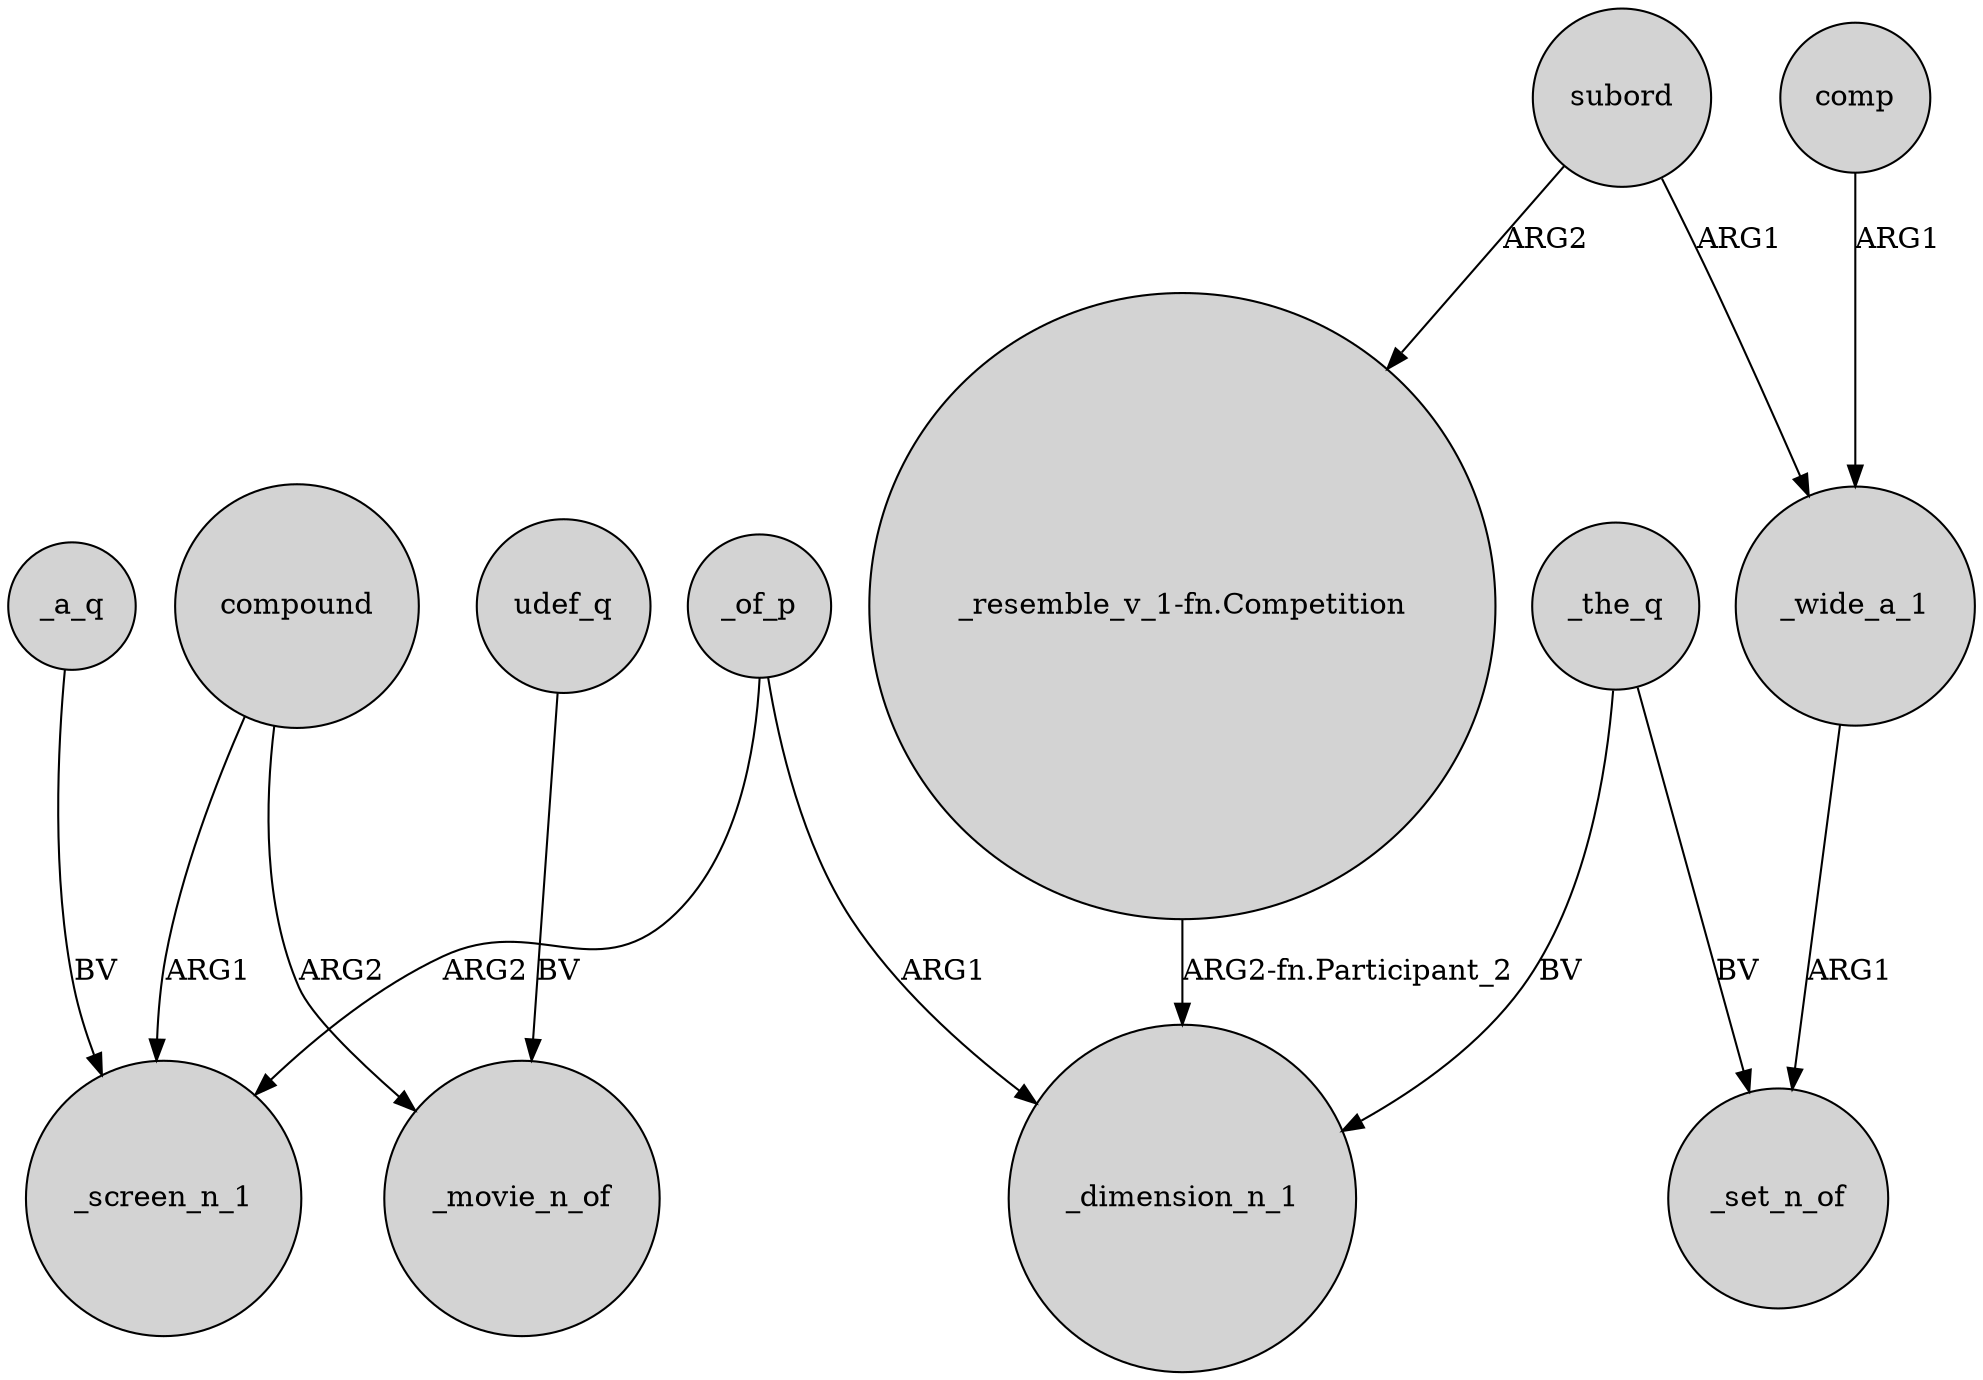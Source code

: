 digraph {
	node [shape=circle style=filled]
	compound -> _screen_n_1 [label=ARG1]
	_of_p -> _dimension_n_1 [label=ARG1]
	_the_q -> _set_n_of [label=BV]
	compound -> _movie_n_of [label=ARG2]
	_a_q -> _screen_n_1 [label=BV]
	_the_q -> _dimension_n_1 [label=BV]
	comp -> _wide_a_1 [label=ARG1]
	subord -> _wide_a_1 [label=ARG1]
	udef_q -> _movie_n_of [label=BV]
	"_resemble_v_1-fn.Competition" -> _dimension_n_1 [label="ARG2-fn.Participant_2"]
	subord -> "_resemble_v_1-fn.Competition" [label=ARG2]
	_wide_a_1 -> _set_n_of [label=ARG1]
	_of_p -> _screen_n_1 [label=ARG2]
}
